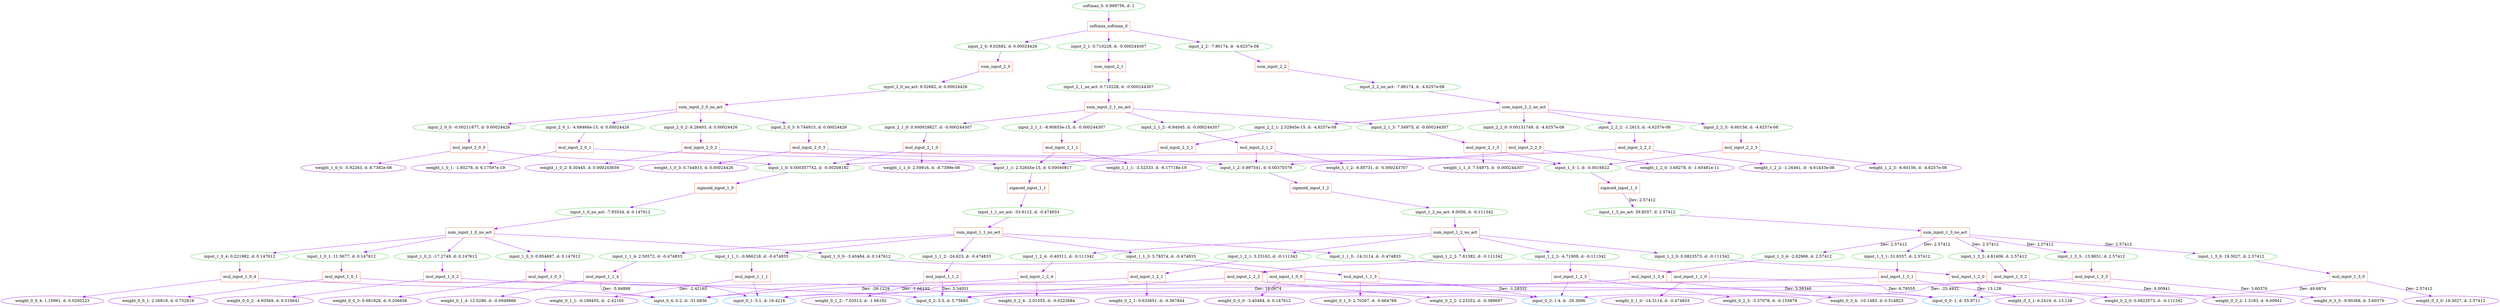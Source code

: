 digraph G {
0 [label="softmax_0: 0.999756, d: 1", shape=oval, color=limegreen];
1 [label="softmax_softmax_0", shape=box, color=tomato];
2 [label="input_2_0: 9.02682, d: 0.00024426", shape=oval, color=limegreen];
3 [label="sum_input_2_0", shape=box, color=tomato];
4 [label="input_2_0_no_act: 9.02682, d: 0.00024426", shape=oval, color=limegreen];
5 [label="sum_input_2_0_no_act", shape=box, color=tomato];
6 [label="input_2_0_0: -0.00211877, d: 0.00024426", shape=oval, color=limegreen];
7 [label="mul_input_2_0_0", shape=box, color=tomato];
8 [label="weight_1_0_0: -5.92263, d: 8.7382e-08", shape=oval, color=darkviolet];
9 [label="input_1_0: 0.000357742, d: -0.00208182", shape=oval, color=limegreen];
10 [label="sigmoid_input_1_0", shape=box, color=tomato];
11 [label="input_1_0_no_act: -7.93534, d: 0.147612", shape=oval, color=limegreen];
12 [label="sum_input_1_0_no_act", shape=box, color=tomato];
13 [label="input_1_0_0: -3.40484, d: 0.147612", shape=oval, color=limegreen];
14 [label="mul_input_1_0_0", shape=box, color=tomato];
15 [label="weight_0_0_0: -3.40484, d: 0.147612", shape=oval, color=darkviolet];
16 [label="input_0_0: 1, d: 55.9711", shape=oval, color=dodgerblue];
17 [label="input_1_0_1: 11.5677, d: 0.147612", shape=oval, color=limegreen];
18 [label="mul_input_1_0_1", shape=box, color=tomato];
19 [label="weight_0_0_1: 2.26819, d: 0.752819", shape=oval, color=darkviolet];
20 [label="input_0_1: 5.1, d: 16.4216", shape=oval, color=dodgerblue];
21 [label="input_1_0_2: -17.2749, d: 0.147612", shape=oval, color=limegreen];
22 [label="mul_input_1_0_2", shape=box, color=tomato];
23 [label="weight_0_0_2: -4.93569, d: 0.516641", shape=oval, color=darkviolet];
24 [label="input_0_2: 3.5, d: 5.75683", shape=oval, color=dodgerblue];
25 [label="input_1_0_3: 0.954697, d: 0.147612", shape=oval, color=limegreen];
26 [label="mul_input_1_0_3", shape=box, color=tomato];
27 [label="weight_0_0_3: 0.681926, d: 0.206656", shape=oval, color=darkviolet];
28 [label="input_0_3: 1.4, d: -26.3006", shape=oval, color=dodgerblue];
29 [label="input_1_0_4: 0.221982, d: 0.147612", shape=oval, color=limegreen];
30 [label="mul_input_1_0_4", shape=box, color=tomato];
31 [label="weight_0_0_4: 1.10991, d: 0.0295223", shape=oval, color=darkviolet];
32 [label="input_0_4: 0.2, d: -31.6836", shape=oval, color=dodgerblue];
33 [label="input_2_0_1: -4.68466e-15, d: 0.00024426", shape=oval, color=limegreen];
34 [label="mul_input_2_0_1", shape=box, color=tomato];
35 [label="weight_1_0_1: -1.85278, d: 6.17597e-19", shape=oval, color=darkviolet];
36 [label="input_1_1: 2.52845e-15, d: 0.00040817", shape=oval, color=limegreen];
37 [label="sigmoid_input_1_1", shape=box, color=tomato];
38 [label="input_1_1_no_act: -33.6112, d: -0.474833", shape=oval, color=limegreen];
39 [label="sum_input_1_1_no_act", shape=box, color=tomato];
40 [label="input_1_1_0: -14.3114, d: -0.474833", shape=oval, color=limegreen];
41 [label="mul_input_1_1_0", shape=box, color=tomato];
42 [label="weight_0_1_0: -14.3114, d: -0.474833", shape=oval, color=darkviolet];
43 [label="input_1_1_1: -0.966218, d: -0.474833", shape=oval, color=limegreen];
44 [label="mul_input_1_1_1", shape=box, color=tomato];
45 [label="weight_0_1_1: -0.189455, d: -2.42165", shape=oval, color=darkviolet];
46 [label="input_1_1_2: -24.623, d: -0.474833", shape=oval, color=limegreen];
47 [label="mul_input_1_1_2", shape=box, color=tomato];
48 [label="weight_0_1_2: -7.03513, d: -1.66192", shape=oval, color=darkviolet];
49 [label="input_1_1_3: 3.78374, d: -0.474833", shape=oval, color=limegreen];
50 [label="mul_input_1_1_3", shape=box, color=tomato];
51 [label="weight_0_1_3: 2.70267, d: -0.664766", shape=oval, color=darkviolet];
52 [label="input_1_1_4: 2.50572, d: -0.474833", shape=oval, color=limegreen];
53 [label="mul_input_1_1_4", shape=box, color=tomato];
54 [label="weight_0_1_4: 12.5286, d: -0.0949666", shape=oval, color=darkviolet];
55 [label="input_2_0_2: 8.28403, d: 0.00024426", shape=oval, color=limegreen];
56 [label="mul_input_2_0_2", shape=box, color=tomato];
57 [label="weight_1_0_2: 8.30445, d: 0.000243659", shape=oval, color=darkviolet];
58 [label="input_1_2: 0.997541, d: 0.00370379", shape=oval, color=limegreen];
59 [label="sigmoid_input_1_2", shape=box, color=tomato];
60 [label="input_1_2_no_act: 6.0056, d: -0.111342", shape=oval, color=limegreen];
61 [label="sum_input_1_2_no_act", shape=box, color=tomato];
62 [label="input_1_2_0: 0.0823573, d: -0.111342", shape=oval, color=limegreen];
63 [label="mul_input_1_2_0", shape=box, color=tomato];
64 [label="weight_0_2_0: 0.0823573, d: -0.111342", shape=oval, color=darkviolet];
65 [label="input_1_2_1: 3.23162, d: -0.111342", shape=oval, color=limegreen];
66 [label="mul_input_1_2_1", shape=box, color=tomato];
67 [label="weight_0_2_1: 0.633651, d: -0.567844", shape=oval, color=darkviolet];
68 [label="input_1_2_2: 7.81382, d: -0.111342", shape=oval, color=limegreen];
69 [label="mul_input_1_2_2", shape=box, color=tomato];
70 [label="weight_0_2_2: 2.23252, d: -0.389697", shape=oval, color=darkviolet];
71 [label="input_1_2_3: -4.71909, d: -0.111342", shape=oval, color=limegreen];
72 [label="mul_input_1_2_3", shape=box, color=tomato];
73 [label="weight_0_2_3: -3.37078, d: -0.155879", shape=oval, color=darkviolet];
74 [label="input_1_2_4: -0.40311, d: -0.111342", shape=oval, color=limegreen];
75 [label="mul_input_1_2_4", shape=box, color=tomato];
76 [label="weight_0_2_4: -2.01555, d: -0.0222684", shape=oval, color=darkviolet];
77 [label="input_2_0_3: 0.744915, d: 0.00024426", shape=oval, color=limegreen];
78 [label="mul_input_2_0_3", shape=box, color=tomato];
79 [label="weight_1_0_3: 0.744915, d: 0.00024426", shape=oval, color=darkviolet];
80 [label="input_1_3: 1, d: -0.0016622", shape=oval, color=limegreen];
81 [label="sigmoid_input_1_3", shape=box, color=tomato];
82 [label="input_1_3_no_act: 39.8557, d: 2.57412", shape=oval, color=limegreen];
83 [label="sum_input_1_3_no_act", shape=box, color=tomato];
84 [label="input_1_3_0: 19.3027, d: 2.57412", shape=oval, color=limegreen];
85 [label="mul_input_1_3_0", shape=box, color=tomato];
86 [label="weight_0_3_0: 19.3027, d: 2.57412", shape=oval, color=darkviolet];
87 [label="input_1_3_1: 31.8337, d: 2.57412", shape=oval, color=limegreen];
88 [label="mul_input_1_3_1", shape=box, color=tomato];
89 [label="weight_0_3_1: 6.2419, d: 13.128", shape=oval, color=darkviolet];
90 [label="input_1_3_2: 4.61406, d: 2.57412", shape=oval, color=limegreen];
91 [label="mul_input_1_3_2", shape=box, color=tomato];
92 [label="weight_0_3_2: 1.3183, d: 9.00941", shape=oval, color=darkviolet];
93 [label="input_1_3_3: -13.8651, d: 2.57412", shape=oval, color=limegreen];
94 [label="mul_input_1_3_3", shape=box, color=tomato];
95 [label="weight_0_3_3: -9.90368, d: 3.60376", shape=oval, color=darkviolet];
96 [label="input_1_3_4: -2.02966, d: 2.57412", shape=oval, color=limegreen];
97 [label="mul_input_1_3_4", shape=box, color=tomato];
98 [label="weight_0_3_4: -10.1483, d: 0.514823", shape=oval, color=darkviolet];
99 [label="input_2_1: 0.710228, d: -0.000244307", shape=oval, color=limegreen];
100 [label="sum_input_2_1", shape=box, color=tomato];
101 [label="input_2_1_no_act: 0.710228, d: -0.000244307", shape=oval, color=limegreen];
102 [label="sum_input_2_1_no_act", shape=box, color=tomato];
103 [label="input_2_1_0: 0.000929827, d: -0.000244307", shape=oval, color=limegreen];
104 [label="mul_input_2_1_0", shape=box, color=tomato];
105 [label="weight_1_1_0: 2.59916, d: -8.7399e-08", shape=oval, color=darkviolet];
106 [label="input_2_1_1: -8.90855e-15, d: -0.000244307", shape=oval, color=limegreen];
107 [label="mul_input_2_1_1", shape=box, color=tomato];
108 [label="weight_1_1_1: -3.52333, d: -6.17718e-19", shape=oval, color=darkviolet];
109 [label="input_2_1_2: -6.84045, d: -0.000244307", shape=oval, color=limegreen];
110 [label="mul_input_2_1_2", shape=box, color=tomato];
111 [label="weight_1_1_2: -6.85731, d: -0.000243707", shape=oval, color=darkviolet];
112 [label="input_2_1_3: 7.54975, d: -0.000244307", shape=oval, color=limegreen];
113 [label="mul_input_2_1_3", shape=box, color=tomato];
114 [label="weight_1_1_3: 7.54975, d: -0.000244307", shape=oval, color=darkviolet];
115 [label="input_2_2: -7.86174, d: -4.6257e-08", shape=oval, color=limegreen];
116 [label="sum_input_2_2", shape=box, color=tomato];
117 [label="input_2_2_no_act: -7.86174, d: -4.6257e-08", shape=oval, color=limegreen];
118 [label="sum_input_2_2_no_act", shape=box, color=tomato];
119 [label="input_2_2_0: 0.00131749, d: -4.6257e-08", shape=oval, color=limegreen];
120 [label="mul_input_2_2_0", shape=box, color=tomato];
121 [label="weight_1_2_0: 3.68278, d: -1.65481e-11", shape=oval, color=darkviolet];
122 [label="input_2_2_1: 2.52845e-15, d: -4.6257e-08", shape=oval, color=limegreen];
123 [label="mul_input_2_2_1", shape=box, color=tomato];
124 [label="input_2_2_2: -1.2615, d: -4.6257e-08", shape=oval, color=limegreen];
125 [label="mul_input_2_2_2", shape=box, color=tomato];
126 [label="weight_1_2_2: -1.26461, d: -4.61433e-08", shape=oval, color=darkviolet];
127 [label="input_2_2_3: -6.60156, d: -4.6257e-08", shape=oval, color=limegreen];
128 [label="mul_input_2_2_3", shape=box, color=tomato];
129 [label="weight_1_2_3: -6.60156, d: -4.6257e-08", shape=oval, color=darkviolet];
0->1  [color=purple]
 [label=""];
1->2  [color=purple]
 [label=""];
2->3  [color=purple]
 [label=""];
3->4  [color=purple]
 [label=""];
4->5  [color=purple]
 [label=""];
5->6  [color=purple]
 [label=""];
6->7  [color=purple]
 [label=""];
7->8  [color=purple]
 [label=""];
7->9  [color=purple]
 [label=""];
9->10  [color=purple]
 [label=""];
10->11  [color=purple]
 [label=""];
11->12  [color=purple]
 [label=""];
12->13  [color=purple]
 [label=""];
13->14  [color=purple]
 [label=""];
14->15  [color=purple]
 [label=""];
14->16  [color=purple]
 [label=""];
12->17  [color=purple]
 [label=""];
17->18  [color=purple]
 [label=""];
18->19  [color=purple]
 [label=""];
18->20  [color=purple]
 [label=""];
12->21  [color=purple]
 [label=""];
21->22  [color=purple]
 [label=""];
22->23  [color=purple]
 [label=""];
22->24  [color=purple]
 [label=""];
12->25  [color=purple]
 [label=""];
25->26  [color=purple]
 [label=""];
26->27  [color=purple]
 [label=""];
26->28  [color=purple]
 [label=""];
12->29  [color=purple]
 [label=""];
29->30  [color=purple]
 [label=""];
30->31  [color=purple]
 [label=""];
30->32  [color=purple]
 [label=""];
5->33  [color=purple]
 [label=""];
33->34  [color=purple]
 [label=""];
34->35  [color=purple]
 [label=""];
34->36  [color=purple]
 [label=""];
36->37  [color=purple]
 [label=""];
37->38  [color=purple]
 [label=""];
38->39  [color=purple]
 [label=""];
39->40  [color=purple]
 [label=""];
40->41  [color=purple]
 [label=""];
41->42  [color=purple]
 [label=""];
41->16  [color=purple]
 [label="Dev: 6.79555"];
39->43  [color=purple]
 [label=""];
43->44  [color=purple]
 [label=""];
44->45  [color=purple]
 [label="Dev: -2.42165"];
44->20  [color=purple]
 [label=""];
39->46  [color=purple]
 [label=""];
46->47  [color=purple]
 [label=""];
47->48  [color=purple]
 [label="Dev: -1.66192"];
47->24  [color=purple]
 [label="Dev: 3.34051"];
39->49  [color=purple]
 [label=""];
49->50  [color=purple]
 [label=""];
50->51  [color=purple]
 [label=""];
50->28  [color=purple]
 [label="Dev: -1.28332"];
39->52  [color=purple]
 [label=""];
52->53  [color=purple]
 [label=""];
53->54  [color=purple]
 [label=""];
53->32  [color=purple]
 [label="Dev: -5.94898"];
5->55  [color=purple]
 [label=""];
55->56  [color=purple]
 [label=""];
56->57  [color=purple]
 [label=""];
56->58  [color=purple]
 [label=""];
58->59  [color=purple]
 [label=""];
59->60  [color=purple]
 [label=""];
60->61  [color=purple]
 [label=""];
61->62  [color=purple]
 [label=""];
62->63  [color=purple]
 [label=""];
63->64  [color=purple]
 [label=""];
63->16  [color=purple]
 [label=""];
61->65  [color=purple]
 [label=""];
65->66  [color=purple]
 [label=""];
66->67  [color=purple]
 [label=""];
66->20  [color=purple]
 [label=""];
61->68  [color=purple]
 [label=""];
68->69  [color=purple]
 [label=""];
69->70  [color=purple]
 [label=""];
69->24  [color=purple]
 [label=""];
61->71  [color=purple]
 [label=""];
71->72  [color=purple]
 [label=""];
72->73  [color=purple]
 [label=""];
72->28  [color=purple]
 [label=""];
61->74  [color=purple]
 [label=""];
74->75  [color=purple]
 [label=""];
75->76  [color=purple]
 [label=""];
75->32  [color=purple]
 [label=""];
5->77  [color=purple]
 [label=""];
77->78  [color=purple]
 [label=""];
78->79  [color=purple]
 [label=""];
78->80  [color=purple]
 [label=""];
80->81  [color=purple]
 [label=""];
81->82  [color=purple]
 [label="Dev: 2.57412"];
82->83  [color=purple]
 [label=""];
83->84  [color=purple]
 [label="Dev: 2.57412"];
84->85  [color=purple]
 [label=""];
85->86  [color=purple]
 [label="Dev: 2.57412"];
85->16  [color=purple]
 [label="Dev: 49.6874"];
83->87  [color=purple]
 [label="Dev: 2.57412"];
87->88  [color=purple]
 [label=""];
88->89  [color=purple]
 [label="Dev: 13.128"];
88->20  [color=purple]
 [label="Dev: 16.0674"];
83->90  [color=purple]
 [label="Dev: 2.57412"];
90->91  [color=purple]
 [label=""];
91->92  [color=purple]
 [label="Dev: 9.00941"];
91->24  [color=purple]
 [label="Dev: 3.39346"];
83->93  [color=purple]
 [label="Dev: 2.57412"];
93->94  [color=purple]
 [label=""];
94->95  [color=purple]
 [label="Dev: 3.60376"];
94->28  [color=purple]
 [label="Dev: -25.4932"];
83->96  [color=purple]
 [label="Dev: 2.57412"];
96->97  [color=purple]
 [label=""];
97->98  [color=purple]
 [label=""];
97->32  [color=purple]
 [label="Dev: -26.1229"];
1->99  [color=purple]
 [label=""];
99->100  [color=purple]
 [label=""];
100->101  [color=purple]
 [label=""];
101->102  [color=purple]
 [label=""];
102->103  [color=purple]
 [label=""];
103->104  [color=purple]
 [label=""];
104->105  [color=purple]
 [label=""];
104->9  [color=purple]
 [label=""];
102->106  [color=purple]
 [label=""];
106->107  [color=purple]
 [label=""];
107->108  [color=purple]
 [label=""];
107->36  [color=purple]
 [label=""];
102->109  [color=purple]
 [label=""];
109->110  [color=purple]
 [label=""];
110->111  [color=purple]
 [label=""];
110->58  [color=purple]
 [label=""];
102->112  [color=purple]
 [label=""];
112->113  [color=purple]
 [label=""];
113->114  [color=purple]
 [label=""];
113->80  [color=purple]
 [label=""];
1->115  [color=purple]
 [label=""];
115->116  [color=purple]
 [label=""];
116->117  [color=purple]
 [label=""];
117->118  [color=purple]
 [label=""];
118->119  [color=purple]
 [label=""];
119->120  [color=purple]
 [label=""];
120->121  [color=purple]
 [label=""];
120->9  [color=purple]
 [label=""];
118->122  [color=purple]
 [label=""];
122->123  [color=purple]
 [label=""];
123->36  [color=purple]
 [label=""];
118->124  [color=purple]
 [label=""];
124->125  [color=purple]
 [label=""];
125->126  [color=purple]
 [label=""];
125->58  [color=purple]
 [label=""];
118->127  [color=purple]
 [label=""];
127->128  [color=purple]
 [label=""];
128->129  [color=purple]
 [label=""];
128->80  [color=purple]
 [label=""];
}
